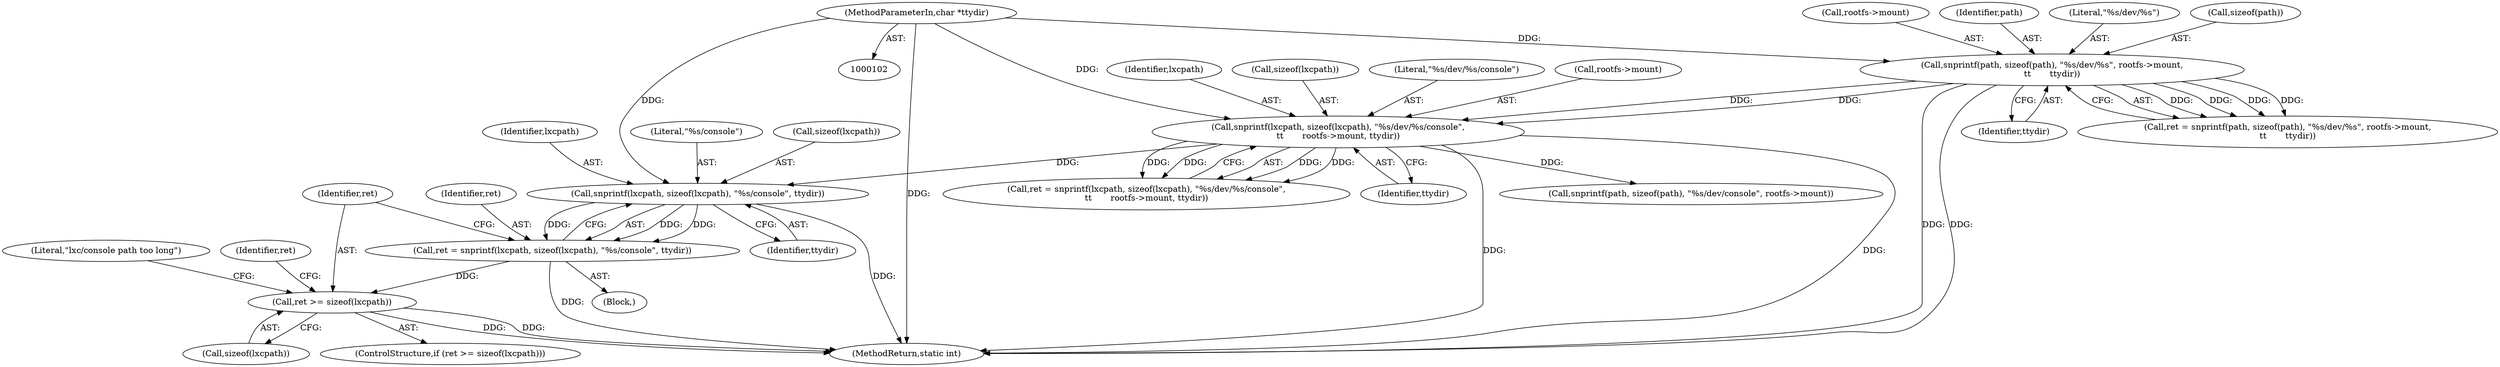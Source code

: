 digraph "0_lxc_592fd47a6245508b79fe6ac819fe6d3b2c1289be_11@pointer" {
"1000261" [label="(Call,snprintf(lxcpath, sizeof(lxcpath), \"%s/console\", ttydir))"];
"1000153" [label="(Call,snprintf(lxcpath, sizeof(lxcpath), \"%s/dev/%s/console\",\n\t\t       rootfs->mount, ttydir))"];
"1000112" [label="(Call,snprintf(path, sizeof(path), \"%s/dev/%s\", rootfs->mount,\n\t\t       ttydir))"];
"1000105" [label="(MethodParameterIn,char *ttydir)"];
"1000259" [label="(Call,ret = snprintf(lxcpath, sizeof(lxcpath), \"%s/console\", ttydir))"];
"1000268" [label="(Call,ret >= sizeof(lxcpath))"];
"1000173" [label="(Call,snprintf(path, sizeof(path), \"%s/dev/console\", rootfs->mount))"];
"1000116" [label="(Literal,\"%s/dev/%s\")"];
"1000161" [label="(Identifier,ttydir)"];
"1000267" [label="(ControlStructure,if (ret >= sizeof(lxcpath)))"];
"1000114" [label="(Call,sizeof(path))"];
"1000265" [label="(Literal,\"%s/console\")"];
"1000279" [label="(Identifier,ret)"];
"1000263" [label="(Call,sizeof(lxcpath))"];
"1000296" [label="(MethodReturn,static int)"];
"1000155" [label="(Call,sizeof(lxcpath))"];
"1000261" [label="(Call,snprintf(lxcpath, sizeof(lxcpath), \"%s/console\", ttydir))"];
"1000120" [label="(Identifier,ttydir)"];
"1000105" [label="(MethodParameterIn,char *ttydir)"];
"1000110" [label="(Call,ret = snprintf(path, sizeof(path), \"%s/dev/%s\", rootfs->mount,\n\t\t       ttydir))"];
"1000269" [label="(Identifier,ret)"];
"1000266" [label="(Identifier,ttydir)"];
"1000157" [label="(Literal,\"%s/dev/%s/console\")"];
"1000259" [label="(Call,ret = snprintf(lxcpath, sizeof(lxcpath), \"%s/console\", ttydir))"];
"1000117" [label="(Call,rootfs->mount)"];
"1000106" [label="(Block,)"];
"1000112" [label="(Call,snprintf(path, sizeof(path), \"%s/dev/%s\", rootfs->mount,\n\t\t       ttydir))"];
"1000260" [label="(Identifier,ret)"];
"1000158" [label="(Call,rootfs->mount)"];
"1000153" [label="(Call,snprintf(lxcpath, sizeof(lxcpath), \"%s/dev/%s/console\",\n\t\t       rootfs->mount, ttydir))"];
"1000113" [label="(Identifier,path)"];
"1000268" [label="(Call,ret >= sizeof(lxcpath))"];
"1000154" [label="(Identifier,lxcpath)"];
"1000270" [label="(Call,sizeof(lxcpath))"];
"1000151" [label="(Call,ret = snprintf(lxcpath, sizeof(lxcpath), \"%s/dev/%s/console\",\n\t\t       rootfs->mount, ttydir))"];
"1000274" [label="(Literal,\"lxc/console path too long\")"];
"1000262" [label="(Identifier,lxcpath)"];
"1000261" -> "1000259"  [label="AST: "];
"1000261" -> "1000266"  [label="CFG: "];
"1000262" -> "1000261"  [label="AST: "];
"1000263" -> "1000261"  [label="AST: "];
"1000265" -> "1000261"  [label="AST: "];
"1000266" -> "1000261"  [label="AST: "];
"1000259" -> "1000261"  [label="CFG: "];
"1000261" -> "1000296"  [label="DDG: "];
"1000261" -> "1000259"  [label="DDG: "];
"1000261" -> "1000259"  [label="DDG: "];
"1000261" -> "1000259"  [label="DDG: "];
"1000153" -> "1000261"  [label="DDG: "];
"1000105" -> "1000261"  [label="DDG: "];
"1000153" -> "1000151"  [label="AST: "];
"1000153" -> "1000161"  [label="CFG: "];
"1000154" -> "1000153"  [label="AST: "];
"1000155" -> "1000153"  [label="AST: "];
"1000157" -> "1000153"  [label="AST: "];
"1000158" -> "1000153"  [label="AST: "];
"1000161" -> "1000153"  [label="AST: "];
"1000151" -> "1000153"  [label="CFG: "];
"1000153" -> "1000296"  [label="DDG: "];
"1000153" -> "1000296"  [label="DDG: "];
"1000153" -> "1000151"  [label="DDG: "];
"1000153" -> "1000151"  [label="DDG: "];
"1000153" -> "1000151"  [label="DDG: "];
"1000153" -> "1000151"  [label="DDG: "];
"1000112" -> "1000153"  [label="DDG: "];
"1000112" -> "1000153"  [label="DDG: "];
"1000105" -> "1000153"  [label="DDG: "];
"1000153" -> "1000173"  [label="DDG: "];
"1000112" -> "1000110"  [label="AST: "];
"1000112" -> "1000120"  [label="CFG: "];
"1000113" -> "1000112"  [label="AST: "];
"1000114" -> "1000112"  [label="AST: "];
"1000116" -> "1000112"  [label="AST: "];
"1000117" -> "1000112"  [label="AST: "];
"1000120" -> "1000112"  [label="AST: "];
"1000110" -> "1000112"  [label="CFG: "];
"1000112" -> "1000296"  [label="DDG: "];
"1000112" -> "1000296"  [label="DDG: "];
"1000112" -> "1000110"  [label="DDG: "];
"1000112" -> "1000110"  [label="DDG: "];
"1000112" -> "1000110"  [label="DDG: "];
"1000112" -> "1000110"  [label="DDG: "];
"1000105" -> "1000112"  [label="DDG: "];
"1000105" -> "1000102"  [label="AST: "];
"1000105" -> "1000296"  [label="DDG: "];
"1000259" -> "1000106"  [label="AST: "];
"1000260" -> "1000259"  [label="AST: "];
"1000269" -> "1000259"  [label="CFG: "];
"1000259" -> "1000296"  [label="DDG: "];
"1000259" -> "1000268"  [label="DDG: "];
"1000268" -> "1000267"  [label="AST: "];
"1000268" -> "1000270"  [label="CFG: "];
"1000269" -> "1000268"  [label="AST: "];
"1000270" -> "1000268"  [label="AST: "];
"1000274" -> "1000268"  [label="CFG: "];
"1000279" -> "1000268"  [label="CFG: "];
"1000268" -> "1000296"  [label="DDG: "];
"1000268" -> "1000296"  [label="DDG: "];
}
